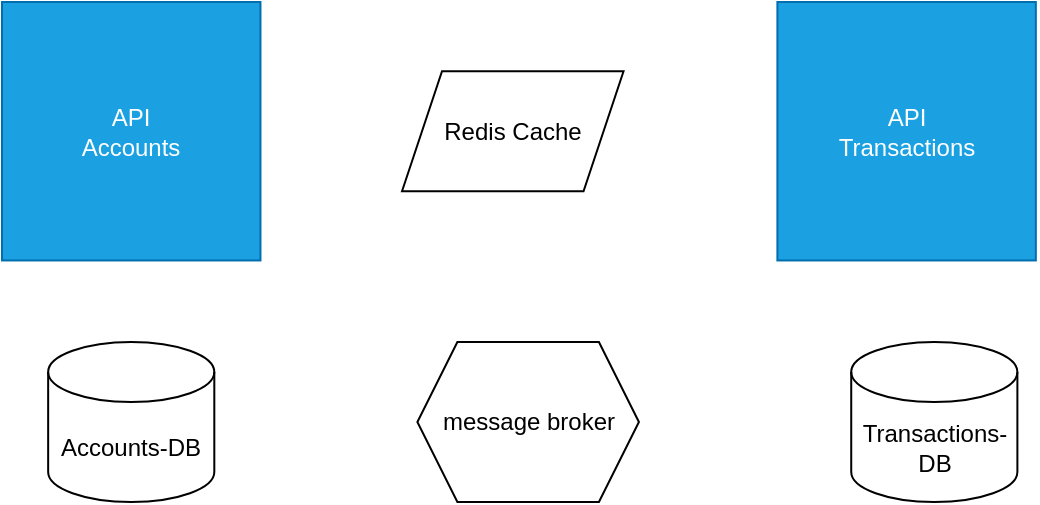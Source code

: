 <mxfile>
    <diagram id="pk_a8L8x4fv5XoUZSkfn" name="Page-1">
        <mxGraphModel dx="565" dy="507" grid="1" gridSize="10" guides="1" tooltips="1" connect="1" arrows="1" fold="1" page="1" pageScale="1" pageWidth="850" pageHeight="1100" math="0" shadow="0">
            <root>
                <mxCell id="0"/>
                <mxCell id="1" parent="0"/>
                <mxCell id="2" value="API&lt;br&gt;Accounts" style="whiteSpace=wrap;html=1;aspect=fixed;fillColor=#1ba1e2;fontColor=#ffffff;strokeColor=#006EAF;" parent="1" vertex="1">
                    <mxGeometry x="70.001" y="270" width="129.231" height="129.231" as="geometry"/>
                </mxCell>
                <mxCell id="6" value="Accounts-DB" style="shape=cylinder3;whiteSpace=wrap;html=1;boundedLbl=1;backgroundOutline=1;size=15;" parent="1" vertex="1">
                    <mxGeometry x="93.078" y="440" width="83.077" height="80" as="geometry"/>
                </mxCell>
                <mxCell id="9" value="API&lt;br&gt;Transactions" style="whiteSpace=wrap;html=1;aspect=fixed;fillColor=#1ba1e2;fontColor=#ffffff;strokeColor=#006EAF;" parent="1" vertex="1">
                    <mxGeometry x="457.693" y="270" width="129.231" height="129.231" as="geometry"/>
                </mxCell>
                <mxCell id="10" value="Transactions-DB" style="shape=cylinder3;whiteSpace=wrap;html=1;boundedLbl=1;backgroundOutline=1;size=15;" parent="1" vertex="1">
                    <mxGeometry x="494.616" y="440" width="83.077" height="80" as="geometry"/>
                </mxCell>
                <mxCell id="11" value="Redis Cache" style="shape=parallelogram;perimeter=parallelogramPerimeter;whiteSpace=wrap;html=1;fixedSize=1;" parent="1" vertex="1">
                    <mxGeometry x="270.003" y="304.62" width="110.769" height="60" as="geometry"/>
                </mxCell>
                <mxCell id="14" value="message broker" style="shape=hexagon;perimeter=hexagonPerimeter2;whiteSpace=wrap;html=1;fixedSize=1;" parent="1" vertex="1">
                    <mxGeometry x="277.692" y="440" width="110.769" height="80" as="geometry"/>
                </mxCell>
            </root>
        </mxGraphModel>
    </diagram>
</mxfile>